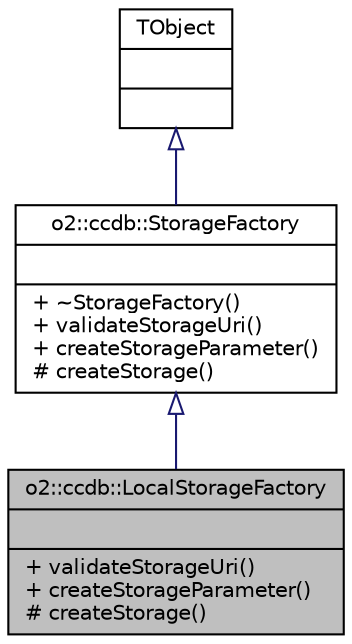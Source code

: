 digraph "o2::ccdb::LocalStorageFactory"
{
 // INTERACTIVE_SVG=YES
  bgcolor="transparent";
  edge [fontname="Helvetica",fontsize="10",labelfontname="Helvetica",labelfontsize="10"];
  node [fontname="Helvetica",fontsize="10",shape=record];
  Node1 [label="{o2::ccdb::LocalStorageFactory\n||+ validateStorageUri()\l+ createStorageParameter()\l# createStorage()\l}",height=0.2,width=0.4,color="black", fillcolor="grey75", style="filled" fontcolor="black"];
  Node2 -> Node1 [dir="back",color="midnightblue",fontsize="10",style="solid",arrowtail="onormal",fontname="Helvetica"];
  Node2 [label="{o2::ccdb::StorageFactory\n||+ ~StorageFactory()\l+ validateStorageUri()\l+ createStorageParameter()\l# createStorage()\l}",height=0.2,width=0.4,color="black",URL="$d1/db1/classo2_1_1ccdb_1_1StorageFactory.html"];
  Node3 -> Node2 [dir="back",color="midnightblue",fontsize="10",style="solid",arrowtail="onormal",fontname="Helvetica"];
  Node3 [label="{TObject\n||}",height=0.2,width=0.4,color="black",URL="$d5/d0f/classTObject.html"];
}
